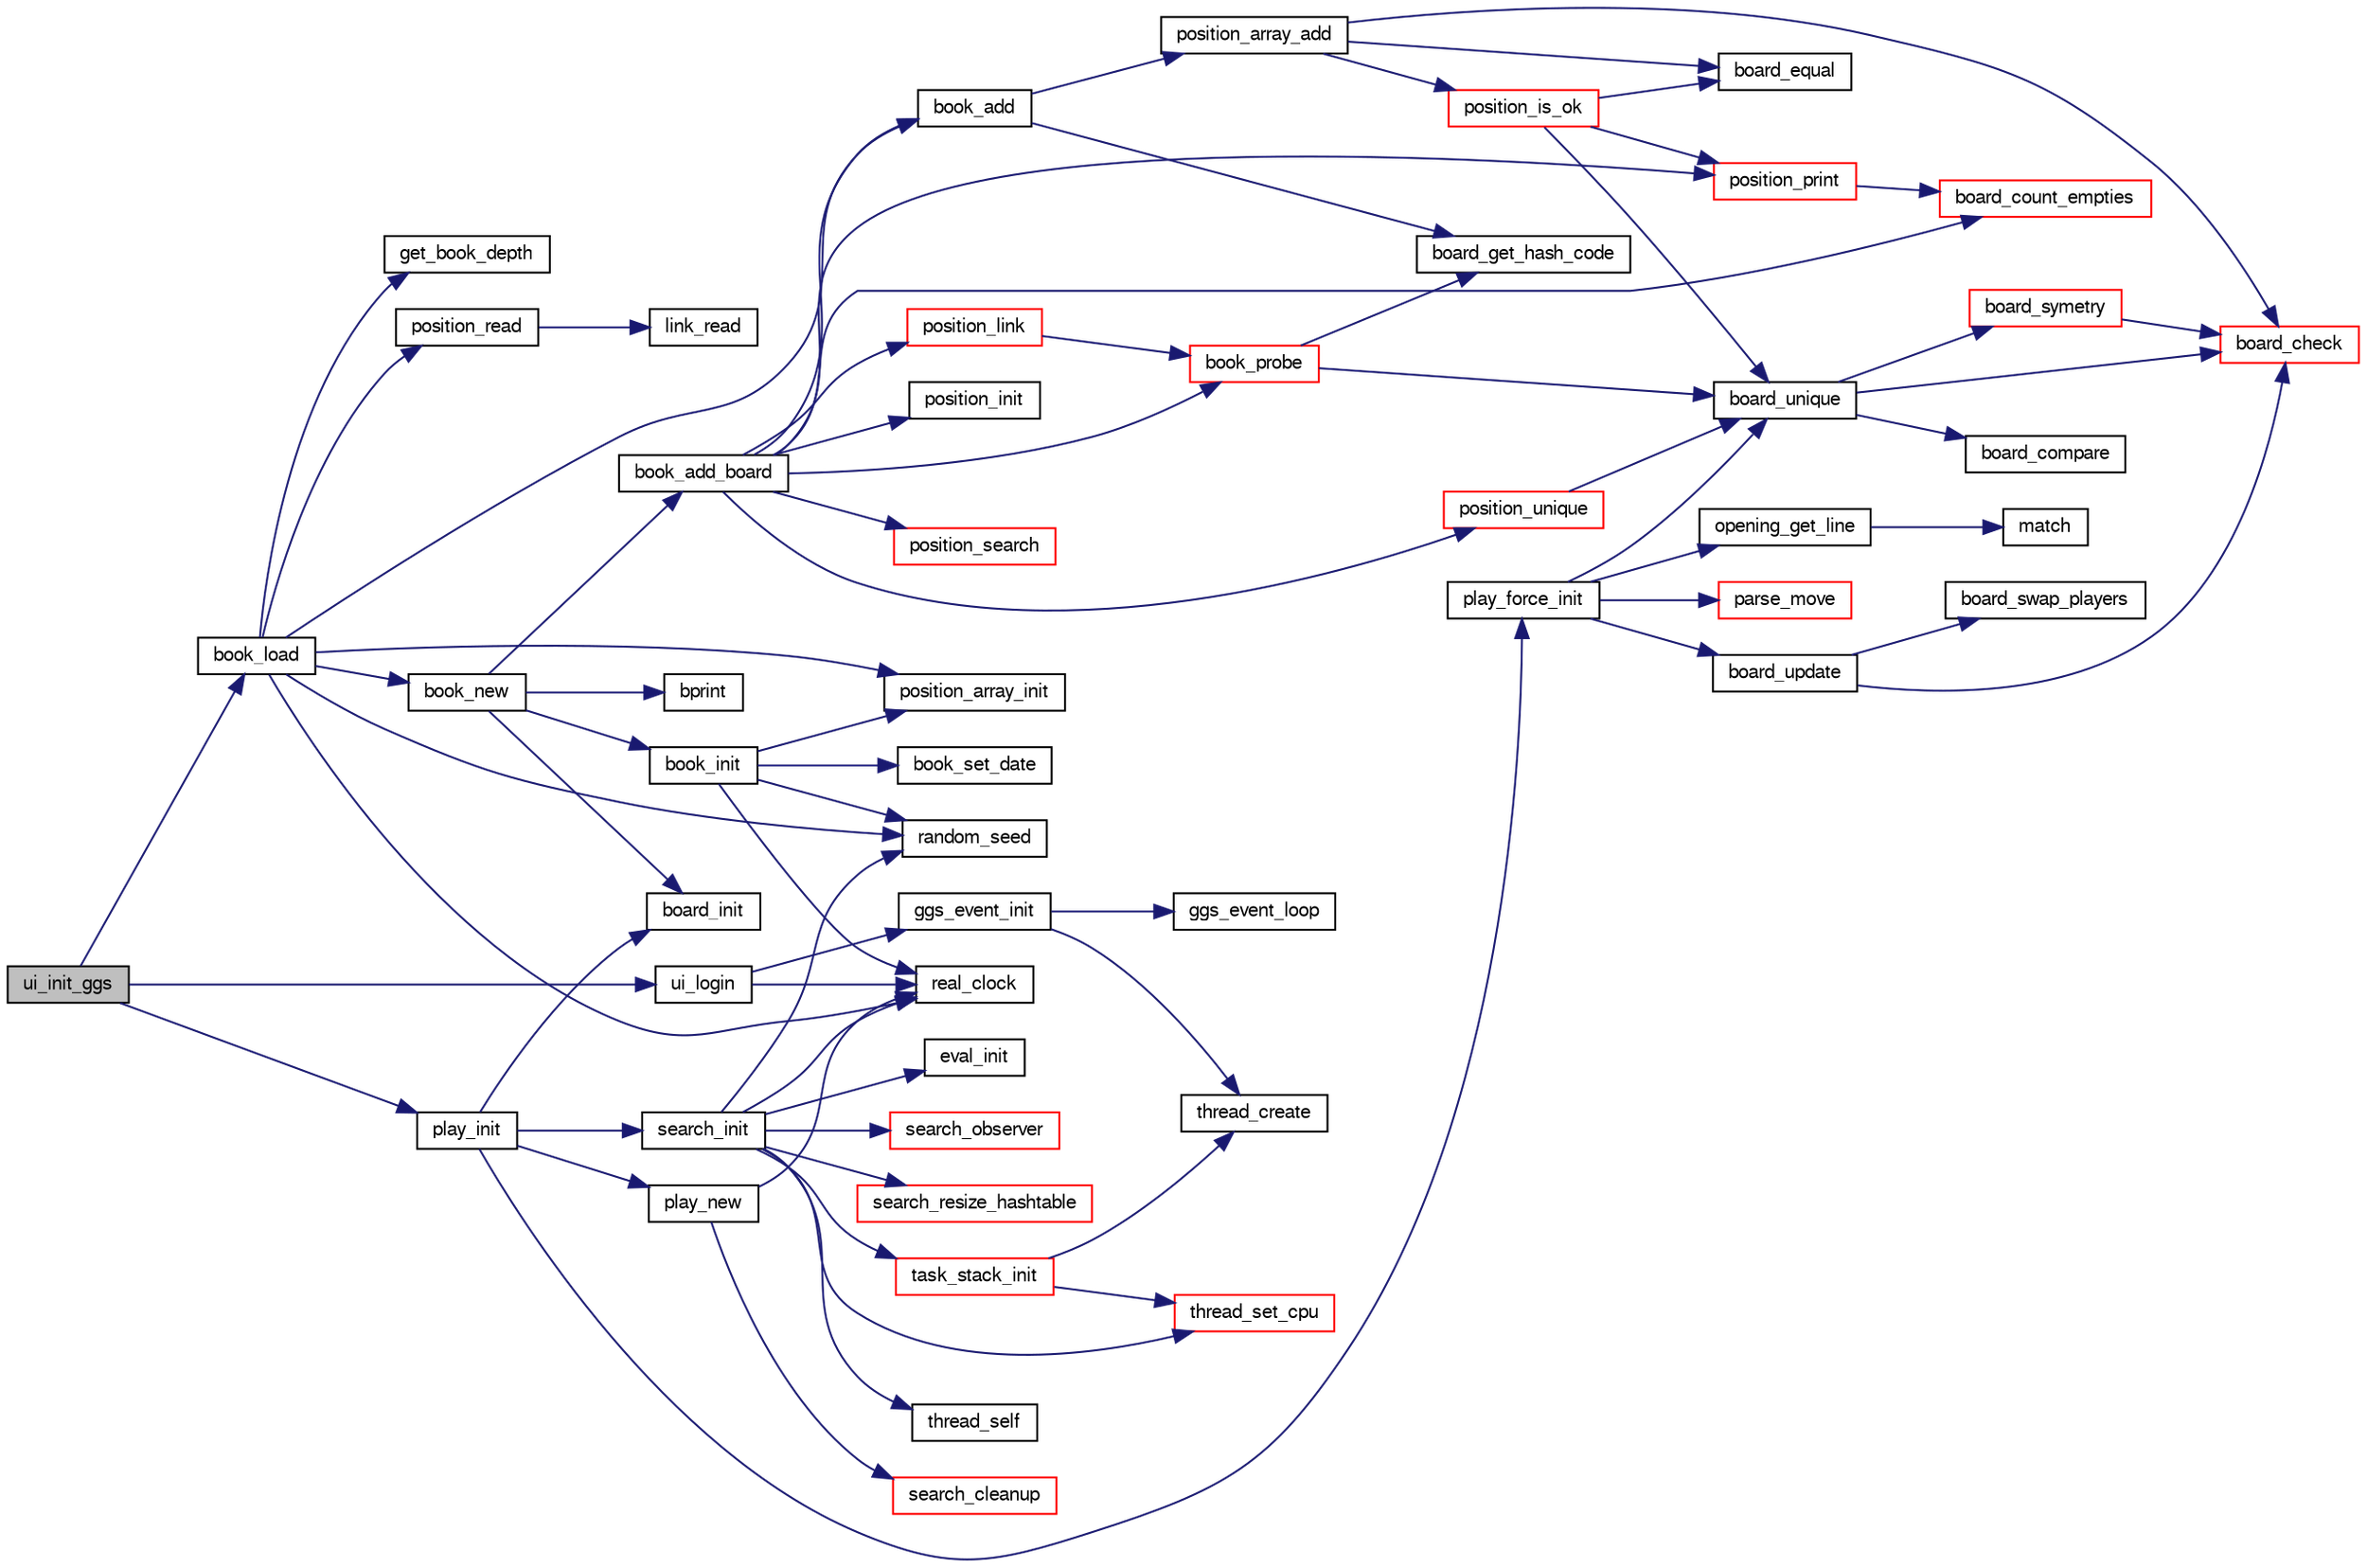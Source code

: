 digraph "ui_init_ggs"
{
 // LATEX_PDF_SIZE
  bgcolor="transparent";
  edge [fontname="FreeSans",fontsize="10",labelfontname="FreeSans",labelfontsize="10"];
  node [fontname="FreeSans",fontsize="10",shape=record];
  rankdir="LR";
  Node1 [label="ui_init_ggs",height=0.2,width=0.4,color="black", fillcolor="grey75", style="filled", fontcolor="black",tooltip="ui_init_ggs"];
  Node1 -> Node2 [color="midnightblue",fontsize="10",style="solid",fontname="FreeSans"];
  Node2 [label="book_load",height=0.2,width=0.4,color="black",URL="$book_8c.html#ae4908276236d3d01b1368df695396207",tooltip="Load the opening book."];
  Node2 -> Node3 [color="midnightblue",fontsize="10",style="solid",fontname="FreeSans"];
  Node3 [label="book_add",height=0.2,width=0.4,color="black",URL="$book_8c.html#a7599271392bdcf62052bcd8f4e9283e7",tooltip="Add a position to the book."];
  Node3 -> Node4 [color="midnightblue",fontsize="10",style="solid",fontname="FreeSans"];
  Node4 [label="board_get_hash_code",height=0.2,width=0.4,color="black",URL="$board_8c.html#a0e6cff6e714bcb714e2b9b2d7b9fbec6",tooltip="Compute a hash code."];
  Node3 -> Node5 [color="midnightblue",fontsize="10",style="solid",fontname="FreeSans"];
  Node5 [label="position_array_add",height=0.2,width=0.4,color="black",URL="$book_8c.html#a33dd65578cee2bb82c44f6b5bcc7ca70",tooltip="Add a position to the array."];
  Node5 -> Node6 [color="midnightblue",fontsize="10",style="solid",fontname="FreeSans"];
  Node6 [label="board_check",height=0.2,width=0.4,color="red",URL="$board_8c.html#a849436f17b60e89ed91f8e5013ed9d04",tooltip="Check board consistency."];
  Node5 -> Node15 [color="midnightblue",fontsize="10",style="solid",fontname="FreeSans"];
  Node15 [label="board_equal",height=0.2,width=0.4,color="black",URL="$board_8c.html#a8b5bfe9db13bf07894a8bc77e3ebfbbe",tooltip="Compare two board for equality."];
  Node5 -> Node16 [color="midnightblue",fontsize="10",style="solid",fontname="FreeSans"];
  Node16 [label="position_is_ok",height=0.2,width=0.4,color="red",URL="$book_8c.html#a72ebb0fd09a7722748b1a0c46f42312e",tooltip="Check if position is ok or need fixing."];
  Node16 -> Node15 [color="midnightblue",fontsize="10",style="solid",fontname="FreeSans"];
  Node16 -> Node19 [color="midnightblue",fontsize="10",style="solid",fontname="FreeSans"];
  Node19 [label="board_unique",height=0.2,width=0.4,color="black",URL="$board_8c.html#a66911c3a003f5fb27a87503b5bb04f6d",tooltip="unique board"];
  Node19 -> Node6 [color="midnightblue",fontsize="10",style="solid",fontname="FreeSans"];
  Node19 -> Node20 [color="midnightblue",fontsize="10",style="solid",fontname="FreeSans"];
  Node20 [label="board_compare",height=0.2,width=0.4,color="black",URL="$board_8c.html#a491a2e6d66c4c479a913292594db7b01",tooltip="Compare two board."];
  Node19 -> Node21 [color="midnightblue",fontsize="10",style="solid",fontname="FreeSans"];
  Node21 [label="board_symetry",height=0.2,width=0.4,color="red",URL="$board_8c.html#aefe9a86ea799322c9c9da6255ebb9d29",tooltip="symetric board"];
  Node21 -> Node6 [color="midnightblue",fontsize="10",style="solid",fontname="FreeSans"];
  Node16 -> Node27 [color="midnightblue",fontsize="10",style="solid",fontname="FreeSans"];
  Node27 [label="position_print",height=0.2,width=0.4,color="red",URL="$book_8c.html#a804457298fe82d9bbfb92588288aa406",tooltip="print a position in a compact but readable format."];
  Node27 -> Node28 [color="midnightblue",fontsize="10",style="solid",fontname="FreeSans"];
  Node28 [label="board_count_empties",height=0.2,width=0.4,color="red",URL="$board_8c.html#a35de0f1560f069cd442105c319df2c15",tooltip="Check if the game is over."];
  Node2 -> Node33 [color="midnightblue",fontsize="10",style="solid",fontname="FreeSans"];
  Node33 [label="book_new",height=0.2,width=0.4,color="black",URL="$book_8c.html#ad5b3cab81d4692d626c6f7c6d9de87e5",tooltip="Create a new opening book."];
  Node33 -> Node34 [color="midnightblue",fontsize="10",style="solid",fontname="FreeSans"];
  Node34 [label="board_init",height=0.2,width=0.4,color="black",URL="$board_8c.html#a6c63848863d9887a6b400f4bc678f31d",tooltip="Set a board to the starting position."];
  Node33 -> Node35 [color="midnightblue",fontsize="10",style="solid",fontname="FreeSans"];
  Node35 [label="book_add_board",height=0.2,width=0.4,color="black",URL="$book_8c.html#a429dbc3a206062b05e0e9da5f6fd8452",tooltip="Add a position."];
  Node35 -> Node28 [color="midnightblue",fontsize="10",style="solid",fontname="FreeSans"];
  Node35 -> Node3 [color="midnightblue",fontsize="10",style="solid",fontname="FreeSans"];
  Node35 -> Node36 [color="midnightblue",fontsize="10",style="solid",fontname="FreeSans"];
  Node36 [label="book_probe",height=0.2,width=0.4,color="red",URL="$book_8c.html#a0618aa17a7aef4ce9704705ab3f4a8fa",tooltip="Find a position in the book."];
  Node36 -> Node4 [color="midnightblue",fontsize="10",style="solid",fontname="FreeSans"];
  Node36 -> Node19 [color="midnightblue",fontsize="10",style="solid",fontname="FreeSans"];
  Node35 -> Node38 [color="midnightblue",fontsize="10",style="solid",fontname="FreeSans"];
  Node38 [label="position_init",height=0.2,width=0.4,color="black",URL="$book_8c.html#afb0f6cc3910d40165c8350150e0a5ca4",tooltip="Initialize a position."];
  Node35 -> Node39 [color="midnightblue",fontsize="10",style="solid",fontname="FreeSans"];
  Node39 [label="position_link",height=0.2,width=0.4,color="red",URL="$book_8c.html#a019aa7c08d4071fc2afc5c4a01777699",tooltip="Link a position."];
  Node39 -> Node36 [color="midnightblue",fontsize="10",style="solid",fontname="FreeSans"];
  Node35 -> Node27 [color="midnightblue",fontsize="10",style="solid",fontname="FreeSans"];
  Node35 -> Node42 [color="midnightblue",fontsize="10",style="solid",fontname="FreeSans"];
  Node42 [label="position_search",height=0.2,width=0.4,color="red",URL="$book_8c.html#ad3b2686173649c214c8349e5e3da0aca",tooltip="Evaluate a position."];
  Node35 -> Node189 [color="midnightblue",fontsize="10",style="solid",fontname="FreeSans"];
  Node189 [label="position_unique",height=0.2,width=0.4,color="red",URL="$book_8c.html#aa759e4da25983478739275f1a0506a64",tooltip="Make position unique, regarding symetries."];
  Node189 -> Node19 [color="midnightblue",fontsize="10",style="solid",fontname="FreeSans"];
  Node33 -> Node190 [color="midnightblue",fontsize="10",style="solid",fontname="FreeSans"];
  Node190 [label="book_init",height=0.2,width=0.4,color="black",URL="$book_8c.html#a1cb960b3eead1f87da5625ae46b859de",tooltip="Initialize the opening book."];
  Node190 -> Node191 [color="midnightblue",fontsize="10",style="solid",fontname="FreeSans"];
  Node191 [label="book_set_date",height=0.2,width=0.4,color="black",URL="$book_8c.html#afe22572623333b9e82494984e238f444",tooltip="Set book date."];
  Node190 -> Node192 [color="midnightblue",fontsize="10",style="solid",fontname="FreeSans"];
  Node192 [label="position_array_init",height=0.2,width=0.4,color="black",URL="$book_8c.html#aa5a350959843604c7f41f513caf4d205",tooltip="Initialize the array."];
  Node190 -> Node193 [color="midnightblue",fontsize="10",style="solid",fontname="FreeSans"];
  Node193 [label="random_seed",height=0.2,width=0.4,color="black",URL="$util_8c.html#ac844263eac6d959af4f2c9ca1a916e58",tooltip="Pseudo-random number seed."];
  Node190 -> Node194 [color="midnightblue",fontsize="10",style="solid",fontname="FreeSans"];
  Node194 [label="real_clock",height=0.2,width=0.4,color="black",URL="$util_8h.html#a358b4c5eab4941b90bb9ef1676e5f7e5",tooltip=" "];
  Node33 -> Node195 [color="midnightblue",fontsize="10",style="solid",fontname="FreeSans"];
  Node195 [label="bprint",height=0.2,width=0.4,color="black",URL="$book_8c.html#a08ce2cc5efe2f2afd5556168775528b3",tooltip="print a message on stdout."];
  Node2 -> Node196 [color="midnightblue",fontsize="10",style="solid",fontname="FreeSans"];
  Node196 [label="get_book_depth",height=0.2,width=0.4,color="black",URL="$book_8c.html#aa2206ed47404793d9f3dde5a2a3586cb",tooltip="return the number of plies from where the search is solving."];
  Node2 -> Node192 [color="midnightblue",fontsize="10",style="solid",fontname="FreeSans"];
  Node2 -> Node197 [color="midnightblue",fontsize="10",style="solid",fontname="FreeSans"];
  Node197 [label="position_read",height=0.2,width=0.4,color="black",URL="$book_8c.html#a0336fdbfc445e3b4c506ef1612db704c",tooltip="Read a position."];
  Node197 -> Node198 [color="midnightblue",fontsize="10",style="solid",fontname="FreeSans"];
  Node198 [label="link_read",height=0.2,width=0.4,color="black",URL="$book_8c.html#a1fb7cdac0a0600205c5a2ea110db6a3a",tooltip="read a link."];
  Node2 -> Node193 [color="midnightblue",fontsize="10",style="solid",fontname="FreeSans"];
  Node2 -> Node194 [color="midnightblue",fontsize="10",style="solid",fontname="FreeSans"];
  Node1 -> Node199 [color="midnightblue",fontsize="10",style="solid",fontname="FreeSans"];
  Node199 [label="play_init",height=0.2,width=0.4,color="black",URL="$play_8c.html#a6d31b5bcf034cd633bd2b93e634db42e",tooltip="Initialization."];
  Node199 -> Node34 [color="midnightblue",fontsize="10",style="solid",fontname="FreeSans"];
  Node199 -> Node200 [color="midnightblue",fontsize="10",style="solid",fontname="FreeSans"];
  Node200 [label="play_force_init",height=0.2,width=0.4,color="black",URL="$play_8c.html#a8ae26aeb1f439fc5a4bed1af1cb6a4ce",tooltip="Initialize a forced line."];
  Node200 -> Node19 [color="midnightblue",fontsize="10",style="solid",fontname="FreeSans"];
  Node200 -> Node56 [color="midnightblue",fontsize="10",style="solid",fontname="FreeSans"];
  Node56 [label="board_update",height=0.2,width=0.4,color="black",URL="$board_8c.html#a2d24dea46d67d71b1d9fe9f515d8d675",tooltip="Update a board."];
  Node56 -> Node6 [color="midnightblue",fontsize="10",style="solid",fontname="FreeSans"];
  Node56 -> Node57 [color="midnightblue",fontsize="10",style="solid",fontname="FreeSans"];
  Node57 [label="board_swap_players",height=0.2,width=0.4,color="black",URL="$board_8c.html#a4d389fb0245969a39744349230ce7703",tooltip="Swap players."];
  Node200 -> Node201 [color="midnightblue",fontsize="10",style="solid",fontname="FreeSans"];
  Node201 [label="opening_get_line",height=0.2,width=0.4,color="black",URL="$opening_8c.html#a0f8cb6c10837f3bea5ca7963fd1985d7",tooltip="Translate an opening name into its move sequence."];
  Node201 -> Node202 [color="midnightblue",fontsize="10",style="solid",fontname="FreeSans"];
  Node202 [label="match",height=0.2,width=0.4,color="black",URL="$opening_8c.html#ab59857a4d72ed1a5664e86b46a2cb341",tooltip=" "];
  Node200 -> Node203 [color="midnightblue",fontsize="10",style="solid",fontname="FreeSans"];
  Node203 [label="parse_move",height=0.2,width=0.4,color="red",URL="$util_8c.html#a884a11a33617c84b09855af421acc30d",tooltip="Parse a move."];
  Node199 -> Node207 [color="midnightblue",fontsize="10",style="solid",fontname="FreeSans"];
  Node207 [label="play_new",height=0.2,width=0.4,color="black",URL="$play_8c.html#a61b819f1f97c593c9ed9b75b8a99e719",tooltip="Start a new game."];
  Node207 -> Node194 [color="midnightblue",fontsize="10",style="solid",fontname="FreeSans"];
  Node207 -> Node208 [color="midnightblue",fontsize="10",style="solid",fontname="FreeSans"];
  Node208 [label="search_cleanup",height=0.2,width=0.4,color="red",URL="$search_8c.html#a7b93f77633c01068248bd9072013981a",tooltip="Clean-up some search data."];
  Node199 -> Node209 [color="midnightblue",fontsize="10",style="solid",fontname="FreeSans"];
  Node209 [label="search_init",height=0.2,width=0.4,color="black",URL="$search_8c.html#a1b7d29da171f6927ea8212ee768f37c9",tooltip="Init the main search."];
  Node209 -> Node94 [color="midnightblue",fontsize="10",style="solid",fontname="FreeSans"];
  Node94 [label="eval_init",height=0.2,width=0.4,color="black",URL="$eval_8c.html#a8eef3217a4129901069390c85e6ff12a",tooltip="Initialize a new evaluation function."];
  Node209 -> Node193 [color="midnightblue",fontsize="10",style="solid",fontname="FreeSans"];
  Node209 -> Node194 [color="midnightblue",fontsize="10",style="solid",fontname="FreeSans"];
  Node209 -> Node210 [color="midnightblue",fontsize="10",style="solid",fontname="FreeSans"];
  Node210 [label="search_observer",height=0.2,width=0.4,color="red",URL="$search_8c.html#af9e93aeefcb80dd5aa756a4027d2e880",tooltip="default observer."];
  Node209 -> Node212 [color="midnightblue",fontsize="10",style="solid",fontname="FreeSans"];
  Node212 [label="search_resize_hashtable",height=0.2,width=0.4,color="red",URL="$search_8c.html#ad756f3d725bad22fa63af668b920f776",tooltip=" "];
  Node209 -> Node215 [color="midnightblue",fontsize="10",style="solid",fontname="FreeSans"];
  Node215 [label="task_stack_init",height=0.2,width=0.4,color="red",URL="$ybwc_8c.html#a9cb14f779a1d8a9e62b7f7acdbd0eebe",tooltip="Initialize the stack of tasks."];
  Node215 -> Node218 [color="midnightblue",fontsize="10",style="solid",fontname="FreeSans"];
  Node218 [label="thread_create",height=0.2,width=0.4,color="black",URL="$util_8c.html#a5135c80b00fc096aff7c6b2d89020cc8",tooltip="Create a thread."];
  Node215 -> Node219 [color="midnightblue",fontsize="10",style="solid",fontname="FreeSans"];
  Node219 [label="thread_set_cpu",height=0.2,width=0.4,color="red",URL="$util_8c.html#a8334a83ec601a0e82808a1529fc98d71",tooltip="Choose a single core or cpu to run on, under linux systems, to avoid context changes."];
  Node209 -> Node221 [color="midnightblue",fontsize="10",style="solid",fontname="FreeSans"];
  Node221 [label="thread_self",height=0.2,width=0.4,color="black",URL="$util_8c.html#afb8ad4213542cdec400bbd9093193463",tooltip="Current thread."];
  Node209 -> Node219 [color="midnightblue",fontsize="10",style="solid",fontname="FreeSans"];
  Node1 -> Node222 [color="midnightblue",fontsize="10",style="solid",fontname="FreeSans"];
  Node222 [label="ui_login",height=0.2,width=0.4,color="black",URL="$ggs_8c.html#a4dd1384622f9adfff0fdd019ff3d8bb8",tooltip="ui_login"];
  Node222 -> Node223 [color="midnightblue",fontsize="10",style="solid",fontname="FreeSans"];
  Node223 [label="ggs_event_init",height=0.2,width=0.4,color="black",URL="$ggs_8c.html#a7a460accb6b951350ae00d3e9d58938f",tooltip="ggs_event_init"];
  Node223 -> Node224 [color="midnightblue",fontsize="10",style="solid",fontname="FreeSans"];
  Node224 [label="ggs_event_loop",height=0.2,width=0.4,color="black",URL="$ggs_8c.html#a8891e43bbc81a4b488bdddccbf3e070b",tooltip="ggs_event_loop"];
  Node223 -> Node218 [color="midnightblue",fontsize="10",style="solid",fontname="FreeSans"];
  Node222 -> Node194 [color="midnightblue",fontsize="10",style="solid",fontname="FreeSans"];
}
